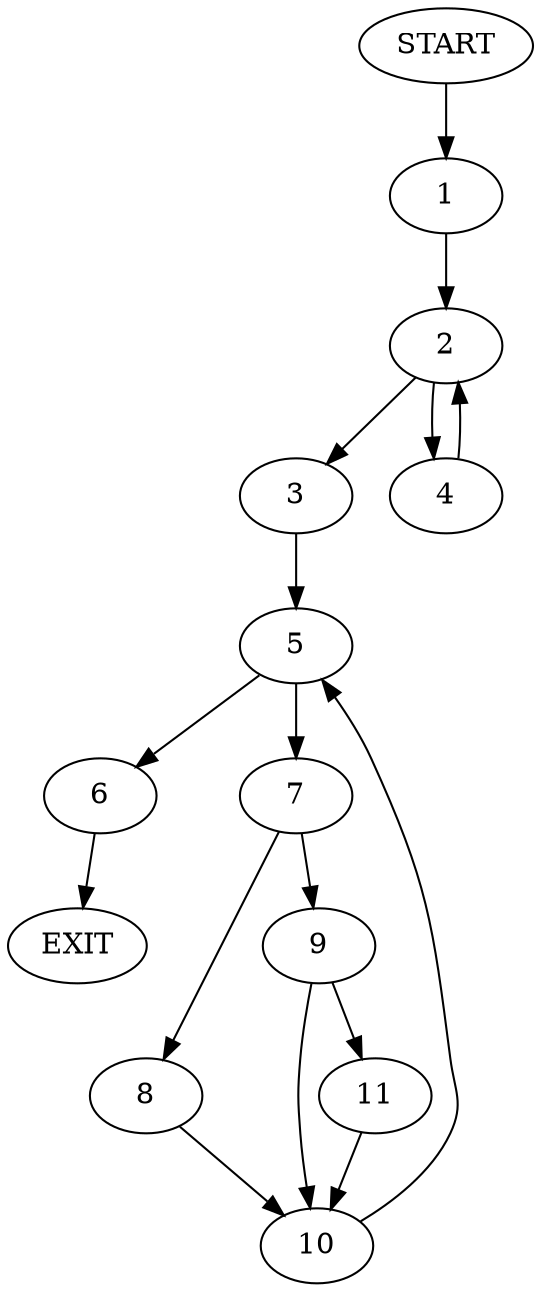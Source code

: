 digraph {
0 [label="START"]
12 [label="EXIT"]
0 -> 1
1 -> 2
2 -> 3
2 -> 4
4 -> 2
3 -> 5
5 -> 6
5 -> 7
6 -> 12
7 -> 8
7 -> 9
9 -> 10
9 -> 11
8 -> 10
10 -> 5
11 -> 10
}

